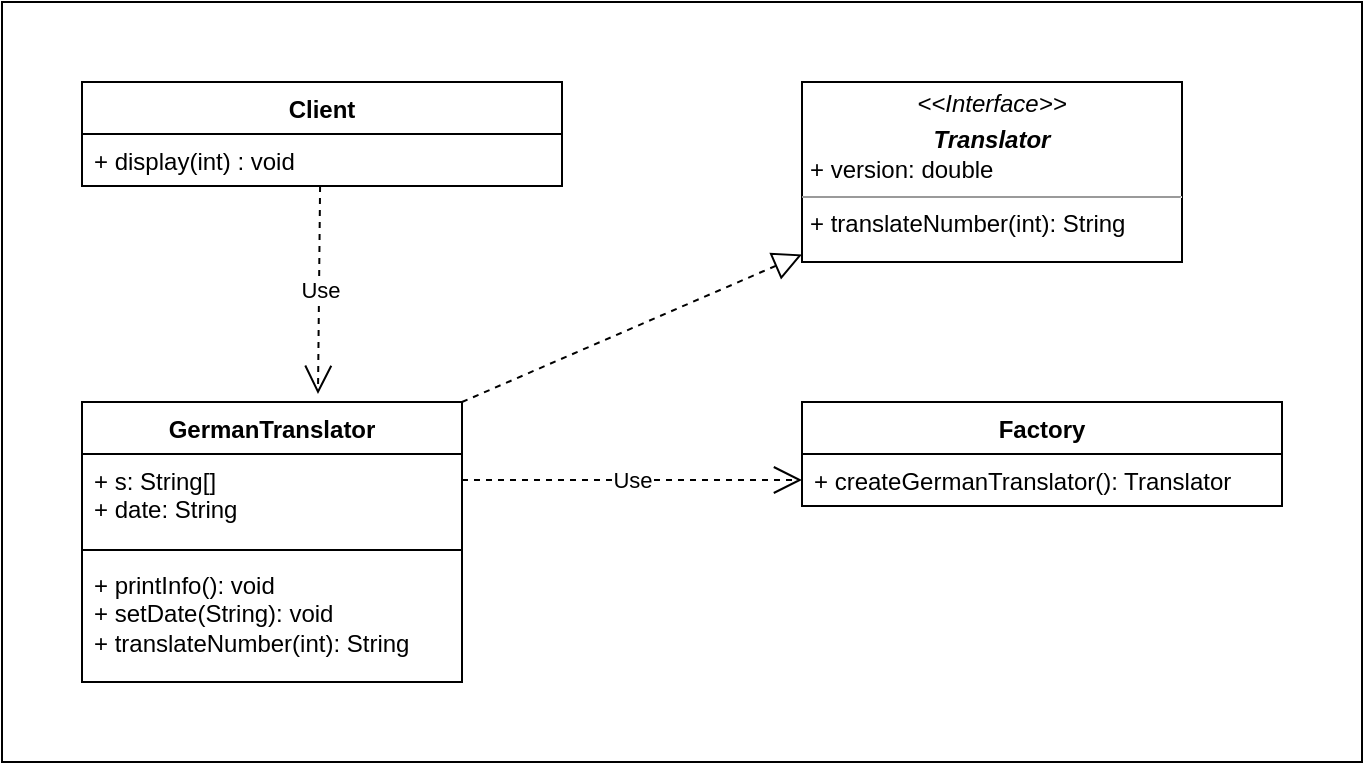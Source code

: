 <mxfile version="22.0.4" type="github">
  <diagram id="C5RBs43oDa-KdzZeNtuy" name="Page-1">
    <mxGraphModel dx="1434" dy="782" grid="1" gridSize="10" guides="1" tooltips="1" connect="1" arrows="1" fold="1" page="1" pageScale="1" pageWidth="827" pageHeight="1169" math="0" shadow="0">
      <root>
        <mxCell id="WIyWlLk6GJQsqaUBKTNV-0" />
        <mxCell id="WIyWlLk6GJQsqaUBKTNV-1" parent="WIyWlLk6GJQsqaUBKTNV-0" />
        <mxCell id="60ufhKj06BltRae_qYwH-22" value="" style="rounded=0;whiteSpace=wrap;html=1;" vertex="1" parent="WIyWlLk6GJQsqaUBKTNV-1">
          <mxGeometry x="80" y="80" width="680" height="380" as="geometry" />
        </mxCell>
        <mxCell id="60ufhKj06BltRae_qYwH-0" value="Client" style="swimlane;fontStyle=1;align=center;verticalAlign=top;childLayout=stackLayout;horizontal=1;startSize=26;horizontalStack=0;resizeParent=1;resizeParentMax=0;resizeLast=0;collapsible=1;marginBottom=0;whiteSpace=wrap;html=1;" vertex="1" parent="WIyWlLk6GJQsqaUBKTNV-1">
          <mxGeometry x="120" y="120" width="240" height="52" as="geometry">
            <mxRectangle x="120" y="120" width="70" height="30" as="alternateBounds" />
          </mxGeometry>
        </mxCell>
        <mxCell id="60ufhKj06BltRae_qYwH-3" value="+ display(int) : void" style="text;strokeColor=none;fillColor=none;align=left;verticalAlign=top;spacingLeft=4;spacingRight=4;overflow=hidden;rotatable=0;points=[[0,0.5],[1,0.5]];portConstraint=eastwest;whiteSpace=wrap;html=1;" vertex="1" parent="60ufhKj06BltRae_qYwH-0">
          <mxGeometry y="26" width="240" height="26" as="geometry" />
        </mxCell>
        <mxCell id="60ufhKj06BltRae_qYwH-8" value="Factory" style="swimlane;fontStyle=1;align=center;verticalAlign=top;childLayout=stackLayout;horizontal=1;startSize=26;horizontalStack=0;resizeParent=1;resizeParentMax=0;resizeLast=0;collapsible=1;marginBottom=0;whiteSpace=wrap;html=1;" vertex="1" parent="WIyWlLk6GJQsqaUBKTNV-1">
          <mxGeometry x="480" y="280" width="240" height="52" as="geometry" />
        </mxCell>
        <mxCell id="60ufhKj06BltRae_qYwH-11" value="+ createGermanTranslator(): Translator" style="text;strokeColor=none;fillColor=none;align=left;verticalAlign=top;spacingLeft=4;spacingRight=4;overflow=hidden;rotatable=0;points=[[0,0.5],[1,0.5]];portConstraint=eastwest;whiteSpace=wrap;html=1;" vertex="1" parent="60ufhKj06BltRae_qYwH-8">
          <mxGeometry y="26" width="240" height="26" as="geometry" />
        </mxCell>
        <mxCell id="60ufhKj06BltRae_qYwH-13" value="&lt;p style=&quot;margin:0px;margin-top:4px;text-align:center;&quot;&gt;&lt;i&gt;&amp;lt;&amp;lt;Interface&amp;gt;&amp;gt;&lt;/i&gt;&lt;br&gt;&lt;/p&gt;&lt;p style=&quot;margin:0px;margin-top:4px;text-align:center;&quot;&gt;&lt;b&gt;&lt;i&gt;Translator&lt;/i&gt;&lt;/b&gt;&lt;/p&gt;&lt;p style=&quot;margin:0px;margin-left:4px;&quot;&gt;+ version: double&lt;br&gt;&lt;/p&gt;&lt;hr size=&quot;1&quot;&gt;&lt;p style=&quot;margin:0px;margin-left:4px;&quot;&gt;+ translateNumber(int): String&lt;br&gt;&lt;/p&gt;" style="verticalAlign=top;align=left;overflow=fill;fontSize=12;fontFamily=Helvetica;html=1;whiteSpace=wrap;" vertex="1" parent="WIyWlLk6GJQsqaUBKTNV-1">
          <mxGeometry x="480" y="120" width="190" height="90" as="geometry" />
        </mxCell>
        <mxCell id="60ufhKj06BltRae_qYwH-14" value="GermanTranslator" style="swimlane;fontStyle=1;align=center;verticalAlign=top;childLayout=stackLayout;horizontal=1;startSize=26;horizontalStack=0;resizeParent=1;resizeParentMax=0;resizeLast=0;collapsible=1;marginBottom=0;whiteSpace=wrap;html=1;" vertex="1" parent="WIyWlLk6GJQsqaUBKTNV-1">
          <mxGeometry x="120" y="280" width="190" height="140" as="geometry" />
        </mxCell>
        <mxCell id="60ufhKj06BltRae_qYwH-15" value="+ s: String[]&lt;br&gt;+ date: String" style="text;strokeColor=none;fillColor=none;align=left;verticalAlign=top;spacingLeft=4;spacingRight=4;overflow=hidden;rotatable=0;points=[[0,0.5],[1,0.5]];portConstraint=eastwest;whiteSpace=wrap;html=1;" vertex="1" parent="60ufhKj06BltRae_qYwH-14">
          <mxGeometry y="26" width="190" height="44" as="geometry" />
        </mxCell>
        <mxCell id="60ufhKj06BltRae_qYwH-16" value="" style="line;strokeWidth=1;fillColor=none;align=left;verticalAlign=middle;spacingTop=-1;spacingLeft=3;spacingRight=3;rotatable=0;labelPosition=right;points=[];portConstraint=eastwest;strokeColor=inherit;" vertex="1" parent="60ufhKj06BltRae_qYwH-14">
          <mxGeometry y="70" width="190" height="8" as="geometry" />
        </mxCell>
        <mxCell id="60ufhKj06BltRae_qYwH-17" value="+ printInfo(): void&lt;br&gt;+ setDate(String): void&lt;br&gt;+ translateNumber(int): String" style="text;strokeColor=none;fillColor=none;align=left;verticalAlign=top;spacingLeft=4;spacingRight=4;overflow=hidden;rotatable=0;points=[[0,0.5],[1,0.5]];portConstraint=eastwest;whiteSpace=wrap;html=1;" vertex="1" parent="60ufhKj06BltRae_qYwH-14">
          <mxGeometry y="78" width="190" height="62" as="geometry" />
        </mxCell>
        <mxCell id="60ufhKj06BltRae_qYwH-18" value="" style="endArrow=block;dashed=1;endFill=0;endSize=12;html=1;rounded=0;exitX=1;exitY=0;exitDx=0;exitDy=0;" edge="1" parent="WIyWlLk6GJQsqaUBKTNV-1" source="60ufhKj06BltRae_qYwH-14" target="60ufhKj06BltRae_qYwH-13">
          <mxGeometry width="160" relative="1" as="geometry">
            <mxPoint x="560" y="310" as="sourcePoint" />
            <mxPoint x="720" y="310" as="targetPoint" />
          </mxGeometry>
        </mxCell>
        <mxCell id="60ufhKj06BltRae_qYwH-19" value="Use" style="endArrow=open;endSize=12;dashed=1;html=1;rounded=0;entryX=0;entryY=0.5;entryDx=0;entryDy=0;exitX=1;exitY=0.295;exitDx=0;exitDy=0;exitPerimeter=0;" edge="1" parent="WIyWlLk6GJQsqaUBKTNV-1" source="60ufhKj06BltRae_qYwH-15" target="60ufhKj06BltRae_qYwH-11">
          <mxGeometry width="160" relative="1" as="geometry">
            <mxPoint x="120" y="310" as="sourcePoint" />
            <mxPoint x="280" y="310" as="targetPoint" />
          </mxGeometry>
        </mxCell>
        <mxCell id="60ufhKj06BltRae_qYwH-20" value="Use" style="endArrow=open;endSize=12;dashed=1;html=1;rounded=0;exitX=0.496;exitY=1;exitDx=0;exitDy=0;exitPerimeter=0;entryX=0.621;entryY=-0.029;entryDx=0;entryDy=0;entryPerimeter=0;" edge="1" parent="WIyWlLk6GJQsqaUBKTNV-1" source="60ufhKj06BltRae_qYwH-3" target="60ufhKj06BltRae_qYwH-14">
          <mxGeometry width="160" relative="1" as="geometry">
            <mxPoint x="200" y="280" as="sourcePoint" />
            <mxPoint x="240" y="270" as="targetPoint" />
          </mxGeometry>
        </mxCell>
      </root>
    </mxGraphModel>
  </diagram>
</mxfile>
